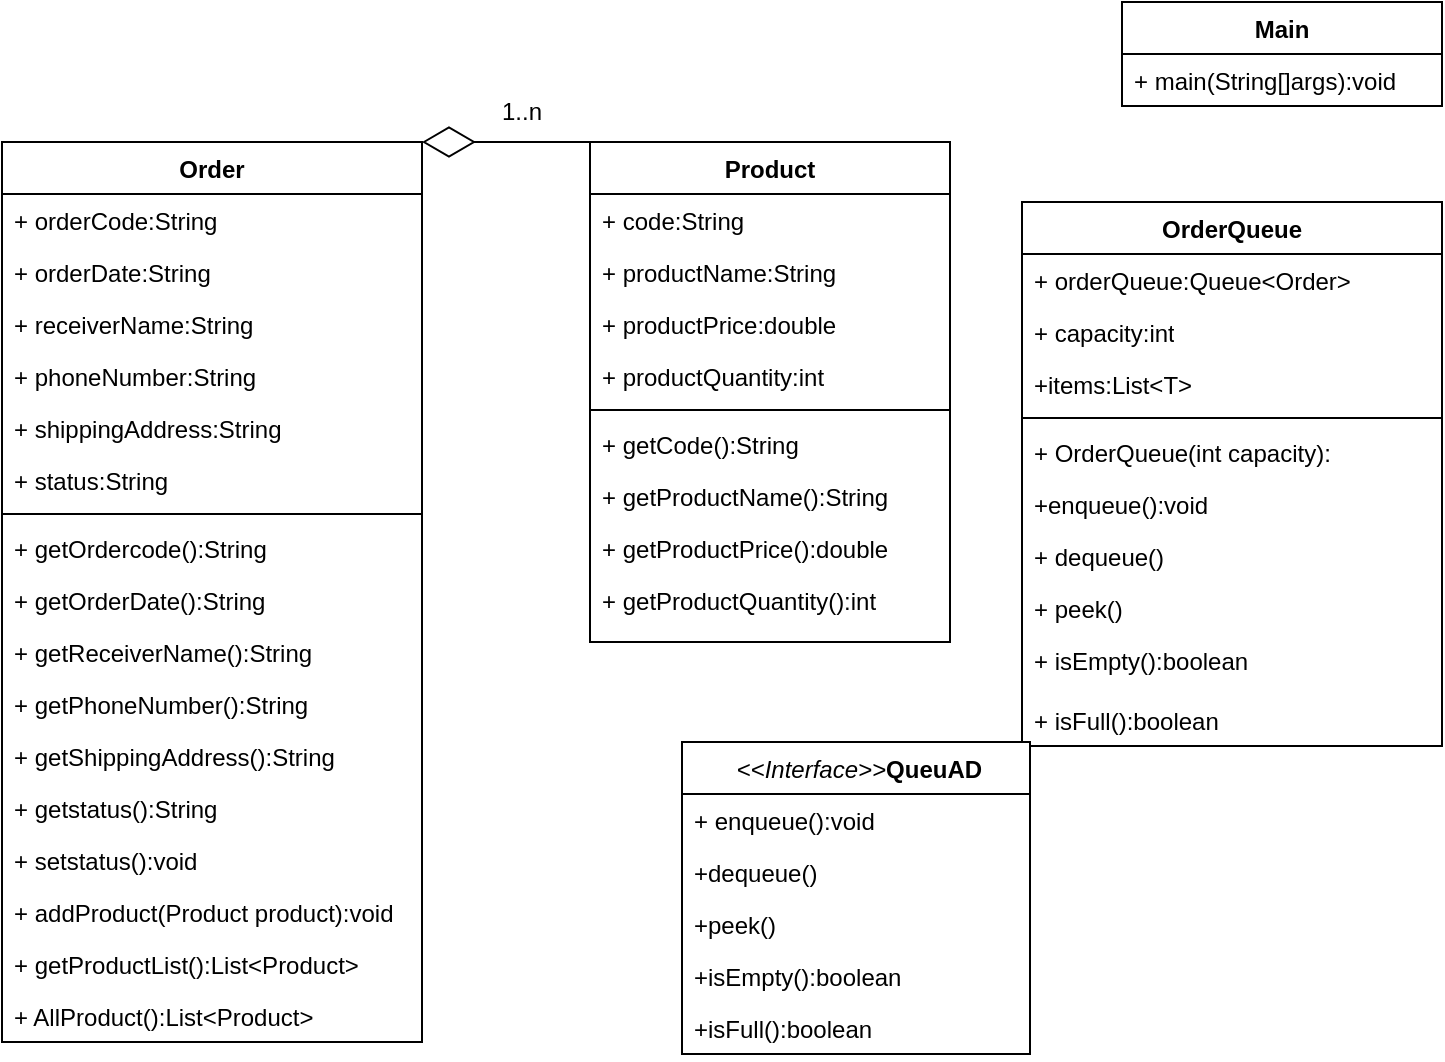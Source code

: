 <mxfile version="22.1.8" type="github">
  <diagram name="Trang-1" id="YmEPMzQXIAMVqNSswdc6">
    <mxGraphModel dx="1050" dy="522" grid="1" gridSize="10" guides="1" tooltips="1" connect="1" arrows="1" fold="1" page="1" pageScale="1" pageWidth="827" pageHeight="1169" math="0" shadow="0">
      <root>
        <mxCell id="0" />
        <mxCell id="1" parent="0" />
        <mxCell id="TkHoTOvifyRZc37jJzjb-2" value="Product" style="swimlane;fontStyle=1;align=center;verticalAlign=top;childLayout=stackLayout;horizontal=1;startSize=26;horizontalStack=0;resizeParent=1;resizeParentMax=0;resizeLast=0;collapsible=1;marginBottom=0;whiteSpace=wrap;html=1;" vertex="1" parent="1">
          <mxGeometry x="324" y="480" width="180" height="250" as="geometry" />
        </mxCell>
        <mxCell id="TkHoTOvifyRZc37jJzjb-3" value="+ code:String" style="text;strokeColor=none;fillColor=none;align=left;verticalAlign=top;spacingLeft=4;spacingRight=4;overflow=hidden;rotatable=0;points=[[0,0.5],[1,0.5]];portConstraint=eastwest;whiteSpace=wrap;html=1;" vertex="1" parent="TkHoTOvifyRZc37jJzjb-2">
          <mxGeometry y="26" width="180" height="26" as="geometry" />
        </mxCell>
        <mxCell id="TkHoTOvifyRZc37jJzjb-20" value="+ productName:String" style="text;strokeColor=none;fillColor=none;align=left;verticalAlign=top;spacingLeft=4;spacingRight=4;overflow=hidden;rotatable=0;points=[[0,0.5],[1,0.5]];portConstraint=eastwest;whiteSpace=wrap;html=1;" vertex="1" parent="TkHoTOvifyRZc37jJzjb-2">
          <mxGeometry y="52" width="180" height="26" as="geometry" />
        </mxCell>
        <mxCell id="TkHoTOvifyRZc37jJzjb-21" value="+ productPrice:double" style="text;strokeColor=none;fillColor=none;align=left;verticalAlign=top;spacingLeft=4;spacingRight=4;overflow=hidden;rotatable=0;points=[[0,0.5],[1,0.5]];portConstraint=eastwest;whiteSpace=wrap;html=1;" vertex="1" parent="TkHoTOvifyRZc37jJzjb-2">
          <mxGeometry y="78" width="180" height="26" as="geometry" />
        </mxCell>
        <mxCell id="TkHoTOvifyRZc37jJzjb-22" value="+ productQuantity:int" style="text;strokeColor=none;fillColor=none;align=left;verticalAlign=top;spacingLeft=4;spacingRight=4;overflow=hidden;rotatable=0;points=[[0,0.5],[1,0.5]];portConstraint=eastwest;whiteSpace=wrap;html=1;" vertex="1" parent="TkHoTOvifyRZc37jJzjb-2">
          <mxGeometry y="104" width="180" height="26" as="geometry" />
        </mxCell>
        <mxCell id="TkHoTOvifyRZc37jJzjb-4" value="" style="line;strokeWidth=1;fillColor=none;align=left;verticalAlign=middle;spacingTop=-1;spacingLeft=3;spacingRight=3;rotatable=0;labelPosition=right;points=[];portConstraint=eastwest;strokeColor=inherit;" vertex="1" parent="TkHoTOvifyRZc37jJzjb-2">
          <mxGeometry y="130" width="180" height="8" as="geometry" />
        </mxCell>
        <mxCell id="TkHoTOvifyRZc37jJzjb-5" value="+ getCode():String" style="text;strokeColor=none;fillColor=none;align=left;verticalAlign=top;spacingLeft=4;spacingRight=4;overflow=hidden;rotatable=0;points=[[0,0.5],[1,0.5]];portConstraint=eastwest;whiteSpace=wrap;html=1;" vertex="1" parent="TkHoTOvifyRZc37jJzjb-2">
          <mxGeometry y="138" width="180" height="26" as="geometry" />
        </mxCell>
        <mxCell id="TkHoTOvifyRZc37jJzjb-25" value="+ getProductName():String" style="text;strokeColor=none;fillColor=none;align=left;verticalAlign=top;spacingLeft=4;spacingRight=4;overflow=hidden;rotatable=0;points=[[0,0.5],[1,0.5]];portConstraint=eastwest;whiteSpace=wrap;html=1;" vertex="1" parent="TkHoTOvifyRZc37jJzjb-2">
          <mxGeometry y="164" width="180" height="26" as="geometry" />
        </mxCell>
        <mxCell id="TkHoTOvifyRZc37jJzjb-24" value="+ getProductPrice():double" style="text;strokeColor=none;fillColor=none;align=left;verticalAlign=top;spacingLeft=4;spacingRight=4;overflow=hidden;rotatable=0;points=[[0,0.5],[1,0.5]];portConstraint=eastwest;whiteSpace=wrap;html=1;" vertex="1" parent="TkHoTOvifyRZc37jJzjb-2">
          <mxGeometry y="190" width="180" height="26" as="geometry" />
        </mxCell>
        <mxCell id="TkHoTOvifyRZc37jJzjb-23" value="+ getProductQuantity():int" style="text;strokeColor=none;fillColor=none;align=left;verticalAlign=top;spacingLeft=4;spacingRight=4;overflow=hidden;rotatable=0;points=[[0,0.5],[1,0.5]];portConstraint=eastwest;whiteSpace=wrap;html=1;" vertex="1" parent="TkHoTOvifyRZc37jJzjb-2">
          <mxGeometry y="216" width="180" height="34" as="geometry" />
        </mxCell>
        <mxCell id="TkHoTOvifyRZc37jJzjb-6" value="Order" style="swimlane;fontStyle=1;align=center;verticalAlign=top;childLayout=stackLayout;horizontal=1;startSize=26;horizontalStack=0;resizeParent=1;resizeParentMax=0;resizeLast=0;collapsible=1;marginBottom=0;whiteSpace=wrap;html=1;" vertex="1" parent="1">
          <mxGeometry x="30" y="480" width="210" height="450" as="geometry" />
        </mxCell>
        <mxCell id="TkHoTOvifyRZc37jJzjb-7" value="+ orderCode:String" style="text;strokeColor=none;fillColor=none;align=left;verticalAlign=top;spacingLeft=4;spacingRight=4;overflow=hidden;rotatable=0;points=[[0,0.5],[1,0.5]];portConstraint=eastwest;whiteSpace=wrap;html=1;" vertex="1" parent="TkHoTOvifyRZc37jJzjb-6">
          <mxGeometry y="26" width="210" height="26" as="geometry" />
        </mxCell>
        <mxCell id="TkHoTOvifyRZc37jJzjb-29" value="+ orderDate:String" style="text;strokeColor=none;fillColor=none;align=left;verticalAlign=top;spacingLeft=4;spacingRight=4;overflow=hidden;rotatable=0;points=[[0,0.5],[1,0.5]];portConstraint=eastwest;whiteSpace=wrap;html=1;" vertex="1" parent="TkHoTOvifyRZc37jJzjb-6">
          <mxGeometry y="52" width="210" height="26" as="geometry" />
        </mxCell>
        <mxCell id="TkHoTOvifyRZc37jJzjb-28" value="+ receiverName:String" style="text;strokeColor=none;fillColor=none;align=left;verticalAlign=top;spacingLeft=4;spacingRight=4;overflow=hidden;rotatable=0;points=[[0,0.5],[1,0.5]];portConstraint=eastwest;whiteSpace=wrap;html=1;" vertex="1" parent="TkHoTOvifyRZc37jJzjb-6">
          <mxGeometry y="78" width="210" height="26" as="geometry" />
        </mxCell>
        <mxCell id="TkHoTOvifyRZc37jJzjb-30" value="+ phoneNumber:String" style="text;strokeColor=none;fillColor=none;align=left;verticalAlign=top;spacingLeft=4;spacingRight=4;overflow=hidden;rotatable=0;points=[[0,0.5],[1,0.5]];portConstraint=eastwest;whiteSpace=wrap;html=1;" vertex="1" parent="TkHoTOvifyRZc37jJzjb-6">
          <mxGeometry y="104" width="210" height="26" as="geometry" />
        </mxCell>
        <mxCell id="TkHoTOvifyRZc37jJzjb-31" value="+ shippingAddress:String" style="text;strokeColor=none;fillColor=none;align=left;verticalAlign=top;spacingLeft=4;spacingRight=4;overflow=hidden;rotatable=0;points=[[0,0.5],[1,0.5]];portConstraint=eastwest;whiteSpace=wrap;html=1;" vertex="1" parent="TkHoTOvifyRZc37jJzjb-6">
          <mxGeometry y="130" width="210" height="26" as="geometry" />
        </mxCell>
        <mxCell id="TkHoTOvifyRZc37jJzjb-32" value="+ status:String" style="text;strokeColor=none;fillColor=none;align=left;verticalAlign=top;spacingLeft=4;spacingRight=4;overflow=hidden;rotatable=0;points=[[0,0.5],[1,0.5]];portConstraint=eastwest;whiteSpace=wrap;html=1;" vertex="1" parent="TkHoTOvifyRZc37jJzjb-6">
          <mxGeometry y="156" width="210" height="26" as="geometry" />
        </mxCell>
        <mxCell id="TkHoTOvifyRZc37jJzjb-8" value="" style="line;strokeWidth=1;fillColor=none;align=left;verticalAlign=middle;spacingTop=-1;spacingLeft=3;spacingRight=3;rotatable=0;labelPosition=right;points=[];portConstraint=eastwest;strokeColor=inherit;" vertex="1" parent="TkHoTOvifyRZc37jJzjb-6">
          <mxGeometry y="182" width="210" height="8" as="geometry" />
        </mxCell>
        <mxCell id="TkHoTOvifyRZc37jJzjb-9" value="+ getOrdercode():String" style="text;strokeColor=none;fillColor=none;align=left;verticalAlign=top;spacingLeft=4;spacingRight=4;overflow=hidden;rotatable=0;points=[[0,0.5],[1,0.5]];portConstraint=eastwest;whiteSpace=wrap;html=1;" vertex="1" parent="TkHoTOvifyRZc37jJzjb-6">
          <mxGeometry y="190" width="210" height="26" as="geometry" />
        </mxCell>
        <mxCell id="TkHoTOvifyRZc37jJzjb-33" value="+ getOrderDate():String" style="text;strokeColor=none;fillColor=none;align=left;verticalAlign=top;spacingLeft=4;spacingRight=4;overflow=hidden;rotatable=0;points=[[0,0.5],[1,0.5]];portConstraint=eastwest;whiteSpace=wrap;html=1;" vertex="1" parent="TkHoTOvifyRZc37jJzjb-6">
          <mxGeometry y="216" width="210" height="26" as="geometry" />
        </mxCell>
        <mxCell id="TkHoTOvifyRZc37jJzjb-35" value="+ getReceiverName():String" style="text;strokeColor=none;fillColor=none;align=left;verticalAlign=top;spacingLeft=4;spacingRight=4;overflow=hidden;rotatable=0;points=[[0,0.5],[1,0.5]];portConstraint=eastwest;whiteSpace=wrap;html=1;" vertex="1" parent="TkHoTOvifyRZc37jJzjb-6">
          <mxGeometry y="242" width="210" height="26" as="geometry" />
        </mxCell>
        <mxCell id="TkHoTOvifyRZc37jJzjb-36" value="+ getPhoneNumber():String" style="text;strokeColor=none;fillColor=none;align=left;verticalAlign=top;spacingLeft=4;spacingRight=4;overflow=hidden;rotatable=0;points=[[0,0.5],[1,0.5]];portConstraint=eastwest;whiteSpace=wrap;html=1;" vertex="1" parent="TkHoTOvifyRZc37jJzjb-6">
          <mxGeometry y="268" width="210" height="26" as="geometry" />
        </mxCell>
        <mxCell id="TkHoTOvifyRZc37jJzjb-34" value="+ getShippingAddress():String" style="text;strokeColor=none;fillColor=none;align=left;verticalAlign=top;spacingLeft=4;spacingRight=4;overflow=hidden;rotatable=0;points=[[0,0.5],[1,0.5]];portConstraint=eastwest;whiteSpace=wrap;html=1;" vertex="1" parent="TkHoTOvifyRZc37jJzjb-6">
          <mxGeometry y="294" width="210" height="26" as="geometry" />
        </mxCell>
        <mxCell id="TkHoTOvifyRZc37jJzjb-37" value="+ getstatus():String" style="text;strokeColor=none;fillColor=none;align=left;verticalAlign=top;spacingLeft=4;spacingRight=4;overflow=hidden;rotatable=0;points=[[0,0.5],[1,0.5]];portConstraint=eastwest;whiteSpace=wrap;html=1;" vertex="1" parent="TkHoTOvifyRZc37jJzjb-6">
          <mxGeometry y="320" width="210" height="26" as="geometry" />
        </mxCell>
        <mxCell id="TkHoTOvifyRZc37jJzjb-38" value="+ setstatus():void" style="text;strokeColor=none;fillColor=none;align=left;verticalAlign=top;spacingLeft=4;spacingRight=4;overflow=hidden;rotatable=0;points=[[0,0.5],[1,0.5]];portConstraint=eastwest;whiteSpace=wrap;html=1;" vertex="1" parent="TkHoTOvifyRZc37jJzjb-6">
          <mxGeometry y="346" width="210" height="26" as="geometry" />
        </mxCell>
        <mxCell id="TkHoTOvifyRZc37jJzjb-39" value="+ addProduct(Product product):void" style="text;strokeColor=none;fillColor=none;align=left;verticalAlign=top;spacingLeft=4;spacingRight=4;overflow=hidden;rotatable=0;points=[[0,0.5],[1,0.5]];portConstraint=eastwest;whiteSpace=wrap;html=1;" vertex="1" parent="TkHoTOvifyRZc37jJzjb-6">
          <mxGeometry y="372" width="210" height="26" as="geometry" />
        </mxCell>
        <mxCell id="TkHoTOvifyRZc37jJzjb-40" value="+ getProductList():List&amp;lt;Product&amp;gt;" style="text;strokeColor=none;fillColor=none;align=left;verticalAlign=top;spacingLeft=4;spacingRight=4;overflow=hidden;rotatable=0;points=[[0,0.5],[1,0.5]];portConstraint=eastwest;whiteSpace=wrap;html=1;" vertex="1" parent="TkHoTOvifyRZc37jJzjb-6">
          <mxGeometry y="398" width="210" height="26" as="geometry" />
        </mxCell>
        <mxCell id="TkHoTOvifyRZc37jJzjb-41" value="+ AllProduct():List&amp;lt;Product&amp;gt;" style="text;strokeColor=none;fillColor=none;align=left;verticalAlign=top;spacingLeft=4;spacingRight=4;overflow=hidden;rotatable=0;points=[[0,0.5],[1,0.5]];portConstraint=eastwest;whiteSpace=wrap;html=1;" vertex="1" parent="TkHoTOvifyRZc37jJzjb-6">
          <mxGeometry y="424" width="210" height="26" as="geometry" />
        </mxCell>
        <mxCell id="TkHoTOvifyRZc37jJzjb-10" value="OrderQueue" style="swimlane;fontStyle=1;align=center;verticalAlign=top;childLayout=stackLayout;horizontal=1;startSize=26;horizontalStack=0;resizeParent=1;resizeParentMax=0;resizeLast=0;collapsible=1;marginBottom=0;whiteSpace=wrap;html=1;" vertex="1" parent="1">
          <mxGeometry x="540" y="510" width="210" height="272" as="geometry" />
        </mxCell>
        <mxCell id="TkHoTOvifyRZc37jJzjb-11" value="+ orderQueue:Queue&amp;lt;Order&amp;gt;" style="text;strokeColor=none;fillColor=none;align=left;verticalAlign=top;spacingLeft=4;spacingRight=4;overflow=hidden;rotatable=0;points=[[0,0.5],[1,0.5]];portConstraint=eastwest;whiteSpace=wrap;html=1;" vertex="1" parent="TkHoTOvifyRZc37jJzjb-10">
          <mxGeometry y="26" width="210" height="26" as="geometry" />
        </mxCell>
        <mxCell id="TkHoTOvifyRZc37jJzjb-58" value="+ capacity:int" style="text;strokeColor=none;fillColor=none;align=left;verticalAlign=top;spacingLeft=4;spacingRight=4;overflow=hidden;rotatable=0;points=[[0,0.5],[1,0.5]];portConstraint=eastwest;whiteSpace=wrap;html=1;" vertex="1" parent="TkHoTOvifyRZc37jJzjb-10">
          <mxGeometry y="52" width="210" height="26" as="geometry" />
        </mxCell>
        <mxCell id="TkHoTOvifyRZc37jJzjb-59" value="+items:List&amp;lt;T&amp;gt;" style="text;strokeColor=none;fillColor=none;align=left;verticalAlign=top;spacingLeft=4;spacingRight=4;overflow=hidden;rotatable=0;points=[[0,0.5],[1,0.5]];portConstraint=eastwest;whiteSpace=wrap;html=1;" vertex="1" parent="TkHoTOvifyRZc37jJzjb-10">
          <mxGeometry y="78" width="210" height="26" as="geometry" />
        </mxCell>
        <mxCell id="TkHoTOvifyRZc37jJzjb-12" value="" style="line;strokeWidth=1;fillColor=none;align=left;verticalAlign=middle;spacingTop=-1;spacingLeft=3;spacingRight=3;rotatable=0;labelPosition=right;points=[];portConstraint=eastwest;strokeColor=inherit;" vertex="1" parent="TkHoTOvifyRZc37jJzjb-10">
          <mxGeometry y="104" width="210" height="8" as="geometry" />
        </mxCell>
        <mxCell id="TkHoTOvifyRZc37jJzjb-13" value="+ OrderQueue(int capacity):" style="text;strokeColor=none;fillColor=none;align=left;verticalAlign=top;spacingLeft=4;spacingRight=4;overflow=hidden;rotatable=0;points=[[0,0.5],[1,0.5]];portConstraint=eastwest;whiteSpace=wrap;html=1;" vertex="1" parent="TkHoTOvifyRZc37jJzjb-10">
          <mxGeometry y="112" width="210" height="26" as="geometry" />
        </mxCell>
        <mxCell id="TkHoTOvifyRZc37jJzjb-60" value="+enqueue():void" style="text;strokeColor=none;fillColor=none;align=left;verticalAlign=top;spacingLeft=4;spacingRight=4;overflow=hidden;rotatable=0;points=[[0,0.5],[1,0.5]];portConstraint=eastwest;whiteSpace=wrap;html=1;" vertex="1" parent="TkHoTOvifyRZc37jJzjb-10">
          <mxGeometry y="138" width="210" height="26" as="geometry" />
        </mxCell>
        <mxCell id="TkHoTOvifyRZc37jJzjb-62" value="+ dequeue()" style="text;strokeColor=none;fillColor=none;align=left;verticalAlign=top;spacingLeft=4;spacingRight=4;overflow=hidden;rotatable=0;points=[[0,0.5],[1,0.5]];portConstraint=eastwest;whiteSpace=wrap;html=1;" vertex="1" parent="TkHoTOvifyRZc37jJzjb-10">
          <mxGeometry y="164" width="210" height="26" as="geometry" />
        </mxCell>
        <mxCell id="TkHoTOvifyRZc37jJzjb-61" value="+ peek()" style="text;strokeColor=none;fillColor=none;align=left;verticalAlign=top;spacingLeft=4;spacingRight=4;overflow=hidden;rotatable=0;points=[[0,0.5],[1,0.5]];portConstraint=eastwest;whiteSpace=wrap;html=1;" vertex="1" parent="TkHoTOvifyRZc37jJzjb-10">
          <mxGeometry y="190" width="210" height="26" as="geometry" />
        </mxCell>
        <mxCell id="TkHoTOvifyRZc37jJzjb-63" value="+ isEmpty():boolean" style="text;strokeColor=none;fillColor=none;align=left;verticalAlign=top;spacingLeft=4;spacingRight=4;overflow=hidden;rotatable=0;points=[[0,0.5],[1,0.5]];portConstraint=eastwest;whiteSpace=wrap;html=1;" vertex="1" parent="TkHoTOvifyRZc37jJzjb-10">
          <mxGeometry y="216" width="210" height="30" as="geometry" />
        </mxCell>
        <mxCell id="TkHoTOvifyRZc37jJzjb-64" value="+ isFull():boolean" style="text;strokeColor=none;fillColor=none;align=left;verticalAlign=top;spacingLeft=4;spacingRight=4;overflow=hidden;rotatable=0;points=[[0,0.5],[1,0.5]];portConstraint=eastwest;whiteSpace=wrap;html=1;" vertex="1" parent="TkHoTOvifyRZc37jJzjb-10">
          <mxGeometry y="246" width="210" height="26" as="geometry" />
        </mxCell>
        <mxCell id="TkHoTOvifyRZc37jJzjb-14" value="Main" style="swimlane;fontStyle=1;align=center;verticalAlign=top;childLayout=stackLayout;horizontal=1;startSize=26;horizontalStack=0;resizeParent=1;resizeParentMax=0;resizeLast=0;collapsible=1;marginBottom=0;whiteSpace=wrap;html=1;" vertex="1" parent="1">
          <mxGeometry x="590" y="410" width="160" height="52" as="geometry" />
        </mxCell>
        <mxCell id="TkHoTOvifyRZc37jJzjb-15" value="+ main(String[]args):void" style="text;strokeColor=none;fillColor=none;align=left;verticalAlign=top;spacingLeft=4;spacingRight=4;overflow=hidden;rotatable=0;points=[[0,0.5],[1,0.5]];portConstraint=eastwest;whiteSpace=wrap;html=1;" vertex="1" parent="TkHoTOvifyRZc37jJzjb-14">
          <mxGeometry y="26" width="160" height="26" as="geometry" />
        </mxCell>
        <mxCell id="TkHoTOvifyRZc37jJzjb-46" value="&lt;i style=&quot;border-color: var(--border-color); font-weight: 400;&quot;&gt;&amp;nbsp;&amp;lt;&amp;lt;Interface&amp;gt;&amp;gt;&lt;/i&gt;QueuAD" style="swimlane;fontStyle=1;align=center;verticalAlign=top;childLayout=stackLayout;horizontal=1;startSize=26;horizontalStack=0;resizeParent=1;resizeParentMax=0;resizeLast=0;collapsible=1;marginBottom=0;whiteSpace=wrap;html=1;" vertex="1" parent="1">
          <mxGeometry x="370" y="780" width="174" height="156" as="geometry" />
        </mxCell>
        <mxCell id="TkHoTOvifyRZc37jJzjb-49" value="+ enqueue():void" style="text;strokeColor=none;fillColor=none;align=left;verticalAlign=top;spacingLeft=4;spacingRight=4;overflow=hidden;rotatable=0;points=[[0,0.5],[1,0.5]];portConstraint=eastwest;whiteSpace=wrap;html=1;" vertex="1" parent="TkHoTOvifyRZc37jJzjb-46">
          <mxGeometry y="26" width="174" height="26" as="geometry" />
        </mxCell>
        <mxCell id="TkHoTOvifyRZc37jJzjb-51" value="+dequeue()" style="text;strokeColor=none;fillColor=none;align=left;verticalAlign=top;spacingLeft=4;spacingRight=4;overflow=hidden;rotatable=0;points=[[0,0.5],[1,0.5]];portConstraint=eastwest;whiteSpace=wrap;html=1;" vertex="1" parent="TkHoTOvifyRZc37jJzjb-46">
          <mxGeometry y="52" width="174" height="26" as="geometry" />
        </mxCell>
        <mxCell id="TkHoTOvifyRZc37jJzjb-52" value="+peek()" style="text;strokeColor=none;fillColor=none;align=left;verticalAlign=top;spacingLeft=4;spacingRight=4;overflow=hidden;rotatable=0;points=[[0,0.5],[1,0.5]];portConstraint=eastwest;whiteSpace=wrap;html=1;" vertex="1" parent="TkHoTOvifyRZc37jJzjb-46">
          <mxGeometry y="78" width="174" height="26" as="geometry" />
        </mxCell>
        <mxCell id="TkHoTOvifyRZc37jJzjb-54" value="+isEmpty():boolean" style="text;strokeColor=none;fillColor=none;align=left;verticalAlign=top;spacingLeft=4;spacingRight=4;overflow=hidden;rotatable=0;points=[[0,0.5],[1,0.5]];portConstraint=eastwest;whiteSpace=wrap;html=1;" vertex="1" parent="TkHoTOvifyRZc37jJzjb-46">
          <mxGeometry y="104" width="174" height="26" as="geometry" />
        </mxCell>
        <mxCell id="TkHoTOvifyRZc37jJzjb-53" value="+isFull():boolean" style="text;strokeColor=none;fillColor=none;align=left;verticalAlign=top;spacingLeft=4;spacingRight=4;overflow=hidden;rotatable=0;points=[[0,0.5],[1,0.5]];portConstraint=eastwest;whiteSpace=wrap;html=1;" vertex="1" parent="TkHoTOvifyRZc37jJzjb-46">
          <mxGeometry y="130" width="174" height="26" as="geometry" />
        </mxCell>
        <mxCell id="TkHoTOvifyRZc37jJzjb-55" value="" style="endArrow=diamondThin;endFill=0;endSize=24;html=1;rounded=0;exitX=0;exitY=0;exitDx=0;exitDy=0;entryX=1;entryY=0;entryDx=0;entryDy=0;" edge="1" parent="1" source="TkHoTOvifyRZc37jJzjb-2" target="TkHoTOvifyRZc37jJzjb-6">
          <mxGeometry width="160" relative="1" as="geometry">
            <mxPoint x="220" y="320" as="sourcePoint" />
            <mxPoint x="-28" y="318" as="targetPoint" />
          </mxGeometry>
        </mxCell>
        <mxCell id="TkHoTOvifyRZc37jJzjb-56" value="1..n" style="text;html=1;strokeColor=none;fillColor=none;align=center;verticalAlign=middle;whiteSpace=wrap;rounded=0;" vertex="1" parent="1">
          <mxGeometry x="260" y="450" width="60" height="30" as="geometry" />
        </mxCell>
      </root>
    </mxGraphModel>
  </diagram>
</mxfile>
